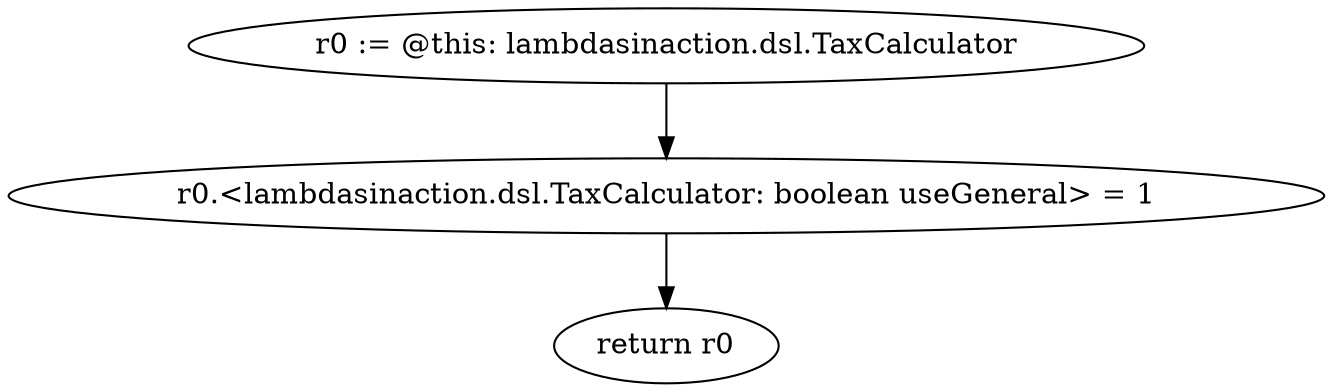 digraph "unitGraph" {
    "r0 := @this: lambdasinaction.dsl.TaxCalculator"
    "r0.<lambdasinaction.dsl.TaxCalculator: boolean useGeneral> = 1"
    "return r0"
    "r0 := @this: lambdasinaction.dsl.TaxCalculator"->"r0.<lambdasinaction.dsl.TaxCalculator: boolean useGeneral> = 1";
    "r0.<lambdasinaction.dsl.TaxCalculator: boolean useGeneral> = 1"->"return r0";
}
